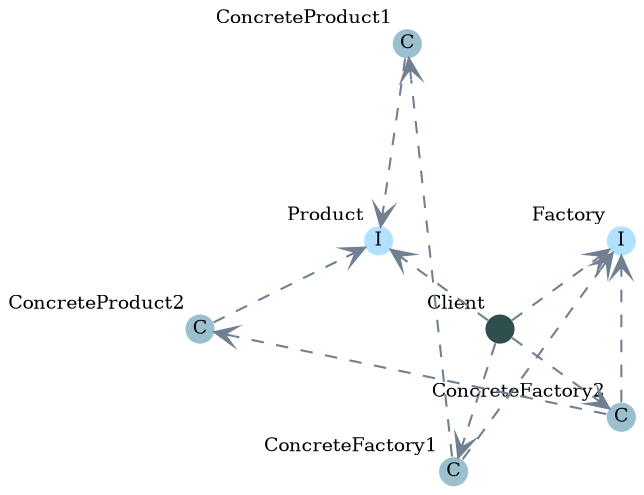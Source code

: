  digraph G {
    layout="twopi"

    node [shape=circle
        , fixedsize=true
        , width=0.2
        , style=filled
        , fillcolor=darkslategray
        , fontsize="9"
        , label = ""
        , penwidth =0
    ] Client;
    
    node [shape=circle
        , fixedsize=true
        , width=0.2
        , style=filled
        , fillcolor=lightskyblue1
        , fontsize="9"
        , label = "I"
        , color=black
    ] Factory, Product;
    
    node [shape=circle
        , fixedsize=true
        , width=0.2
        , style=filled
        , fillcolor=lightblue3
        , fontsize="9"
        , label = "C"
    ];
    
    edge [color=slategray, style=dashed, arrowhead=vee]

    Client [
        xlabel ="Client"
    ]

    Factory [
        xlabel ="Factory"
    ]

    ConcreteFactory1 [
        xlabel ="ConcreteFactory1"
    ]

    ConcreteFactory2 [
        xlabel ="ConcreteFactory2"
    ]

    Product [
        xlabel ="Product"
    ]

    ConcreteProduct1 [
        xlabel ="ConcreteProduct1"
    ]

    ConcreteProduct2 [
        xlabel ="ConcreteProduct2"
    ]

    Client -> Factory
    Client -> ConcreteFactory1
    Client -> ConcreteFactory2
    Client -> Product

    ConcreteFactory1 -> Factory
    ConcreteFactory2 -> Factory

    ConcreteFactory1 -> ConcreteProduct1
    ConcreteFactory2 -> ConcreteProduct2

    ConcreteProduct1 -> Product
    ConcreteProduct2 -> Product
}